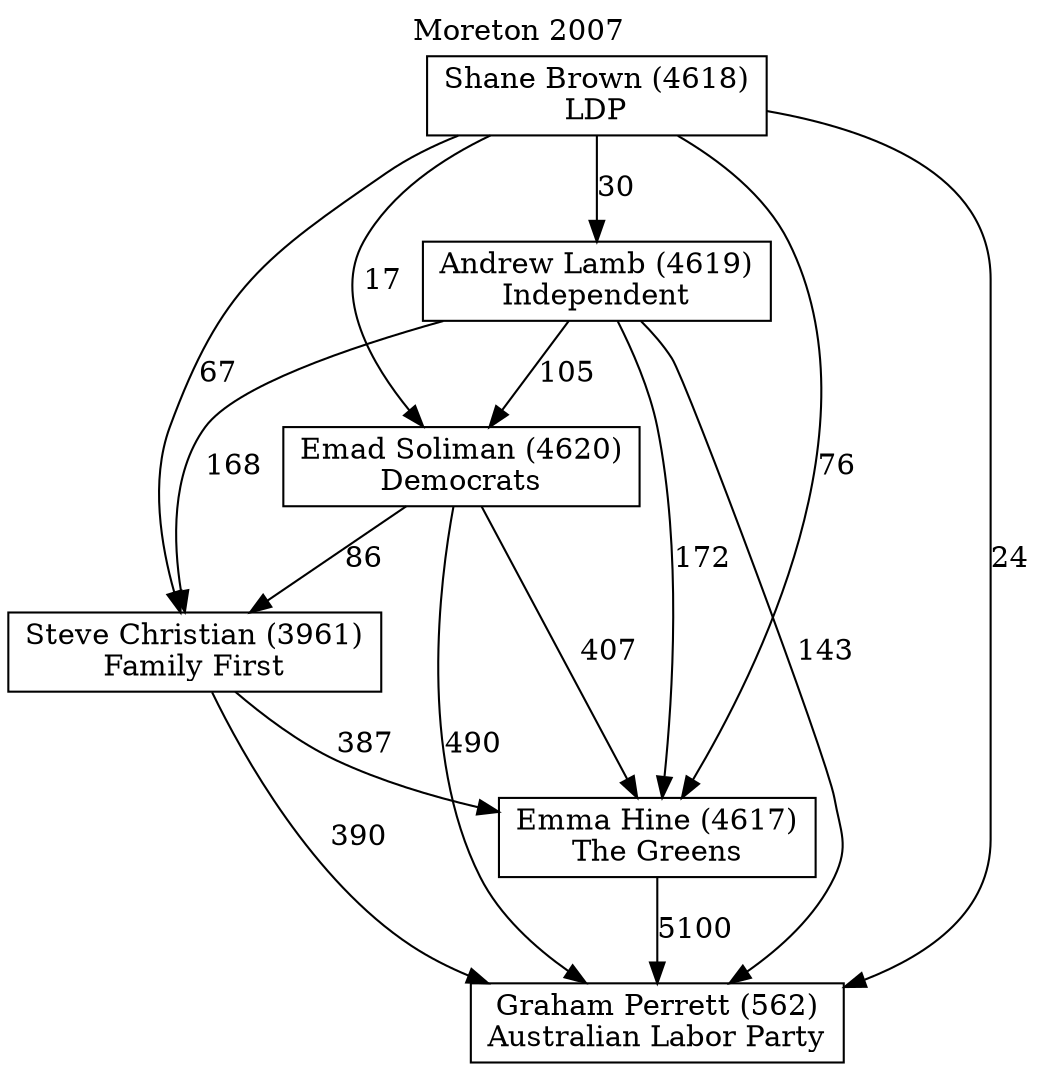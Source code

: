 // House preference flow
digraph "Graham Perrett (562)_Moreton_2007" {
	graph [label="Moreton 2007" labelloc=t mclimit=10]
	node [shape=box]
	"Andrew Lamb (4619)" [label="Andrew Lamb (4619)
Independent"]
	"Emad Soliman (4620)" [label="Emad Soliman (4620)
Democrats"]
	"Emma Hine (4617)" [label="Emma Hine (4617)
The Greens"]
	"Graham Perrett (562)" [label="Graham Perrett (562)
Australian Labor Party"]
	"Shane Brown (4618)" [label="Shane Brown (4618)
LDP"]
	"Steve Christian (3961)" [label="Steve Christian (3961)
Family First"]
	"Andrew Lamb (4619)" -> "Emad Soliman (4620)" [label=105]
	"Andrew Lamb (4619)" -> "Emma Hine (4617)" [label=172]
	"Andrew Lamb (4619)" -> "Graham Perrett (562)" [label=143]
	"Andrew Lamb (4619)" -> "Steve Christian (3961)" [label=168]
	"Emad Soliman (4620)" -> "Emma Hine (4617)" [label=407]
	"Emad Soliman (4620)" -> "Graham Perrett (562)" [label=490]
	"Emad Soliman (4620)" -> "Steve Christian (3961)" [label=86]
	"Emma Hine (4617)" -> "Graham Perrett (562)" [label=5100]
	"Shane Brown (4618)" -> "Andrew Lamb (4619)" [label=30]
	"Shane Brown (4618)" -> "Emad Soliman (4620)" [label=17]
	"Shane Brown (4618)" -> "Emma Hine (4617)" [label=76]
	"Shane Brown (4618)" -> "Graham Perrett (562)" [label=24]
	"Shane Brown (4618)" -> "Steve Christian (3961)" [label=67]
	"Steve Christian (3961)" -> "Emma Hine (4617)" [label=387]
	"Steve Christian (3961)" -> "Graham Perrett (562)" [label=390]
}
